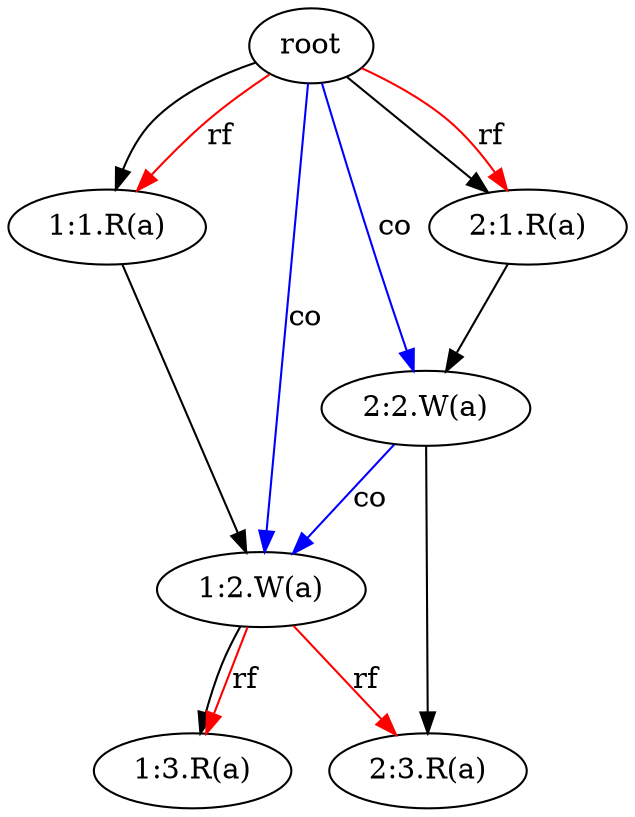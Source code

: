 digraph {
11 [label="1:1.R(a)"]
root -> 11;
root -> 11[color=red, label="rf"];
21 [label="2:1.R(a)"]
root -> 21;
root -> 21[color=red, label="rf"];
12 [label="1:2.W(a)"]
11 -> 12;
13 [label="1:3.R(a)"]
12 -> 13;
12 -> 13[color=red, label="rf"];
22 [label="2:2.W(a)"]
21 -> 22;
23 [label="2:3.R(a)"]
22 -> 23;
12 -> 23[color=red, label="rf"];
root -> 12[color=blue, label="co"];
root -> 22[color=blue, label="co"];
22 -> 12[color=blue, label="co"];
}